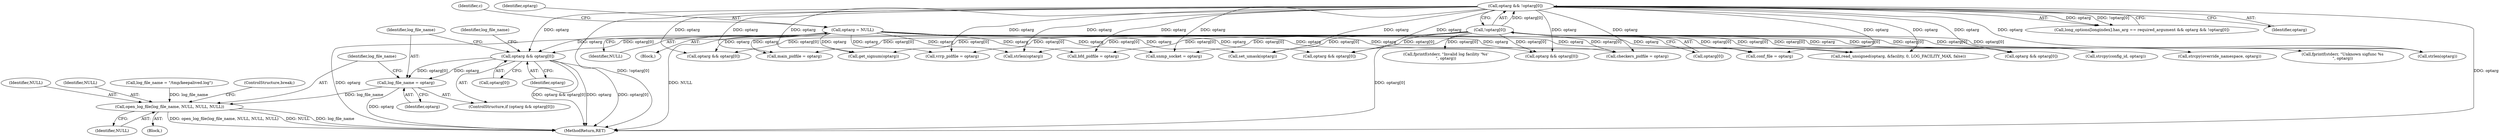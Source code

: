 digraph "0_keepalived_04f2d32871bb3b11d7dc024039952f2fe2750306@array" {
"1000354" [label="(Call,optarg && optarg[0])"];
"1000180" [label="(Call,optarg && !optarg[0])"];
"1000182" [label="(Call,!optarg[0])"];
"1000190" [label="(Call,optarg = NULL)"];
"1000359" [label="(Call,log_file_name = optarg)"];
"1000366" [label="(Call,open_log_file(log_file_name, NULL, NULL, NULL))"];
"1000353" [label="(ControlStructure,if (optarg && optarg[0]))"];
"1000367" [label="(Identifier,log_file_name)"];
"1000335" [label="(Call,fprintf(stderr, \"Invalid log facility '%s'\n\", optarg))"];
"1000369" [label="(Identifier,NULL)"];
"1000183" [label="(Call,optarg[0])"];
"1000359" [label="(Call,log_file_name = optarg)"];
"1000478" [label="(Call,main_pidfile = optarg)"];
"1000494" [label="(Call,vrrp_pidfile = optarg)"];
"1000559" [label="(Call,strcpy(config_id, optarg))"];
"1000509" [label="(Call,snmp_socket = optarg)"];
"1000545" [label="(Call,strcpy(override_namespace, optarg))"];
"1000368" [label="(Identifier,NULL)"];
"1000172" [label="(Call,long_options[longindex].has_arg == required_argument && optarg && !optarg[0])"];
"1000356" [label="(Call,optarg[0])"];
"1000518" [label="(Call,optarg && optarg[0])"];
"1000328" [label="(Call,read_unsigned(optarg, &facility, 0, LOG_FACILITY_MAX, false))"];
"1000556" [label="(Call,strlen(optarg))"];
"1000366" [label="(Call,open_log_file(log_file_name, NULL, NULL, NULL))"];
"1000363" [label="(Call,log_file_name = \"/tmp/keepalived.log\")"];
"1000364" [label="(Identifier,log_file_name)"];
"1000606" [label="(Call,optarg && optarg[0])"];
"1000180" [label="(Call,optarg && !optarg[0])"];
"1000566" [label="(Call,get_signum(optarg))"];
"1000371" [label="(ControlStructure,break;)"];
"1000574" [label="(Call,fprintf(stderr, \"Unknown sigfunc %s\n\", optarg))"];
"1000186" [label="(Block,)"];
"1000542" [label="(Call,strlen(optarg))"];
"1000499" [label="(Call,bfd_pidfile = optarg)"];
"1000384" [label="(Call,set_umask(optarg))"];
"1000181" [label="(Identifier,optarg)"];
"1000354" [label="(Call,optarg && optarg[0])"];
"1000410" [label="(Call,optarg && optarg[0])"];
"1000355" [label="(Identifier,optarg)"];
"1000370" [label="(Identifier,NULL)"];
"1000192" [label="(Identifier,NULL)"];
"1000191" [label="(Identifier,optarg)"];
"1000190" [label="(Call,optarg = NULL)"];
"1000483" [label="(Call,checkers_pidfile = optarg)"];
"1000361" [label="(Identifier,optarg)"];
"1000452" [label="(Call,conf_file = optarg)"];
"1000182" [label="(Call,!optarg[0])"];
"1000360" [label="(Identifier,log_file_name)"];
"1000195" [label="(Block,)"];
"1000651" [label="(Call,optarg && optarg[0])"];
"1000194" [label="(Identifier,c)"];
"1000745" [label="(MethodReturn,RET)"];
"1000354" -> "1000353"  [label="AST: "];
"1000354" -> "1000355"  [label="CFG: "];
"1000354" -> "1000356"  [label="CFG: "];
"1000355" -> "1000354"  [label="AST: "];
"1000356" -> "1000354"  [label="AST: "];
"1000360" -> "1000354"  [label="CFG: "];
"1000364" -> "1000354"  [label="CFG: "];
"1000354" -> "1000745"  [label="DDG: optarg[0]"];
"1000354" -> "1000745"  [label="DDG: optarg && optarg[0]"];
"1000354" -> "1000745"  [label="DDG: optarg"];
"1000180" -> "1000354"  [label="DDG: optarg"];
"1000190" -> "1000354"  [label="DDG: optarg"];
"1000182" -> "1000354"  [label="DDG: optarg[0]"];
"1000354" -> "1000359"  [label="DDG: optarg[0]"];
"1000354" -> "1000359"  [label="DDG: optarg"];
"1000180" -> "1000172"  [label="AST: "];
"1000180" -> "1000181"  [label="CFG: "];
"1000180" -> "1000182"  [label="CFG: "];
"1000181" -> "1000180"  [label="AST: "];
"1000182" -> "1000180"  [label="AST: "];
"1000172" -> "1000180"  [label="CFG: "];
"1000180" -> "1000745"  [label="DDG: !optarg[0]"];
"1000180" -> "1000745"  [label="DDG: optarg"];
"1000180" -> "1000172"  [label="DDG: optarg"];
"1000180" -> "1000172"  [label="DDG: !optarg[0]"];
"1000182" -> "1000180"  [label="DDG: optarg[0]"];
"1000180" -> "1000328"  [label="DDG: optarg"];
"1000180" -> "1000384"  [label="DDG: optarg"];
"1000180" -> "1000410"  [label="DDG: optarg"];
"1000180" -> "1000452"  [label="DDG: optarg"];
"1000180" -> "1000478"  [label="DDG: optarg"];
"1000180" -> "1000483"  [label="DDG: optarg"];
"1000180" -> "1000494"  [label="DDG: optarg"];
"1000180" -> "1000499"  [label="DDG: optarg"];
"1000180" -> "1000509"  [label="DDG: optarg"];
"1000180" -> "1000518"  [label="DDG: optarg"];
"1000180" -> "1000542"  [label="DDG: optarg"];
"1000180" -> "1000556"  [label="DDG: optarg"];
"1000180" -> "1000566"  [label="DDG: optarg"];
"1000180" -> "1000606"  [label="DDG: optarg"];
"1000180" -> "1000651"  [label="DDG: optarg"];
"1000182" -> "1000183"  [label="CFG: "];
"1000183" -> "1000182"  [label="AST: "];
"1000182" -> "1000745"  [label="DDG: optarg[0]"];
"1000182" -> "1000328"  [label="DDG: optarg[0]"];
"1000182" -> "1000335"  [label="DDG: optarg[0]"];
"1000182" -> "1000384"  [label="DDG: optarg[0]"];
"1000182" -> "1000410"  [label="DDG: optarg[0]"];
"1000182" -> "1000452"  [label="DDG: optarg[0]"];
"1000182" -> "1000478"  [label="DDG: optarg[0]"];
"1000182" -> "1000483"  [label="DDG: optarg[0]"];
"1000182" -> "1000494"  [label="DDG: optarg[0]"];
"1000182" -> "1000499"  [label="DDG: optarg[0]"];
"1000182" -> "1000509"  [label="DDG: optarg[0]"];
"1000182" -> "1000518"  [label="DDG: optarg[0]"];
"1000182" -> "1000542"  [label="DDG: optarg[0]"];
"1000182" -> "1000545"  [label="DDG: optarg[0]"];
"1000182" -> "1000556"  [label="DDG: optarg[0]"];
"1000182" -> "1000559"  [label="DDG: optarg[0]"];
"1000182" -> "1000566"  [label="DDG: optarg[0]"];
"1000182" -> "1000574"  [label="DDG: optarg[0]"];
"1000182" -> "1000606"  [label="DDG: optarg[0]"];
"1000182" -> "1000651"  [label="DDG: optarg[0]"];
"1000190" -> "1000186"  [label="AST: "];
"1000190" -> "1000192"  [label="CFG: "];
"1000191" -> "1000190"  [label="AST: "];
"1000192" -> "1000190"  [label="AST: "];
"1000194" -> "1000190"  [label="CFG: "];
"1000190" -> "1000745"  [label="DDG: optarg"];
"1000190" -> "1000745"  [label="DDG: NULL"];
"1000190" -> "1000328"  [label="DDG: optarg"];
"1000190" -> "1000384"  [label="DDG: optarg"];
"1000190" -> "1000410"  [label="DDG: optarg"];
"1000190" -> "1000452"  [label="DDG: optarg"];
"1000190" -> "1000478"  [label="DDG: optarg"];
"1000190" -> "1000483"  [label="DDG: optarg"];
"1000190" -> "1000494"  [label="DDG: optarg"];
"1000190" -> "1000499"  [label="DDG: optarg"];
"1000190" -> "1000509"  [label="DDG: optarg"];
"1000190" -> "1000518"  [label="DDG: optarg"];
"1000190" -> "1000542"  [label="DDG: optarg"];
"1000190" -> "1000556"  [label="DDG: optarg"];
"1000190" -> "1000566"  [label="DDG: optarg"];
"1000190" -> "1000606"  [label="DDG: optarg"];
"1000190" -> "1000651"  [label="DDG: optarg"];
"1000359" -> "1000353"  [label="AST: "];
"1000359" -> "1000361"  [label="CFG: "];
"1000360" -> "1000359"  [label="AST: "];
"1000361" -> "1000359"  [label="AST: "];
"1000367" -> "1000359"  [label="CFG: "];
"1000359" -> "1000745"  [label="DDG: optarg"];
"1000359" -> "1000366"  [label="DDG: log_file_name"];
"1000366" -> "1000195"  [label="AST: "];
"1000366" -> "1000370"  [label="CFG: "];
"1000367" -> "1000366"  [label="AST: "];
"1000368" -> "1000366"  [label="AST: "];
"1000369" -> "1000366"  [label="AST: "];
"1000370" -> "1000366"  [label="AST: "];
"1000371" -> "1000366"  [label="CFG: "];
"1000366" -> "1000745"  [label="DDG: NULL"];
"1000366" -> "1000745"  [label="DDG: log_file_name"];
"1000366" -> "1000745"  [label="DDG: open_log_file(log_file_name, NULL, NULL, NULL)"];
"1000363" -> "1000366"  [label="DDG: log_file_name"];
}
